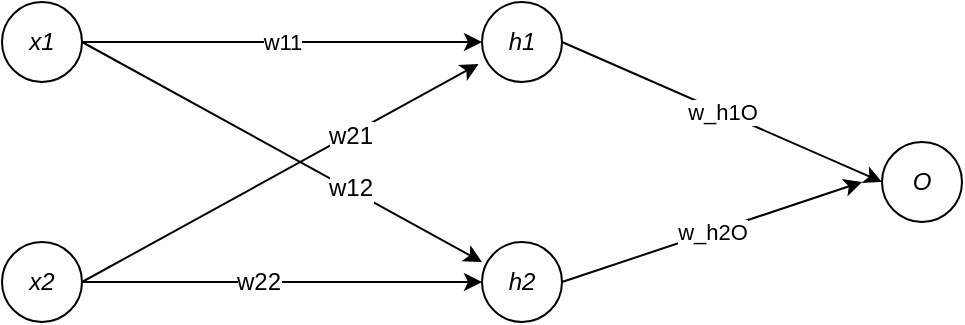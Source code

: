 <mxGraphModel dx="616" dy="673" grid="1" gridSize="10" guides="1" tooltips="1" connect="1" arrows="1" fold="1" page="1" pageScale="1" pageWidth="827" pageHeight="1169" background="#ffffff"><root><mxCell id="0"/><mxCell id="1" parent="0"/><mxCell id="8" value="w11" style="edgeStyle=orthogonalEdgeStyle;rounded=0;html=1;exitX=1;exitY=0.5;jettySize=auto;orthogonalLoop=1;" edge="1" parent="1" source="2" target="5"><mxGeometry relative="1" as="geometry"/></mxCell><mxCell id="13" style="edgeStyle=none;rounded=0;html=1;exitX=1;exitY=0.5;jettySize=auto;orthogonalLoop=1;" edge="1" parent="1" source="2"><mxGeometry relative="1" as="geometry"><mxPoint x="280" y="370" as="targetPoint"/></mxGeometry></mxCell><mxCell id="14" value="w12" style="text;html=1;resizable=0;points=[];align=center;verticalAlign=middle;labelBackgroundColor=#ffffff;" vertex="1" connectable="0" parent="13"><mxGeometry x="0.333" y="1" relative="1" as="geometry"><mxPoint as="offset"/></mxGeometry></mxCell><mxCell id="2" value="&lt;i&gt;x1&lt;/i&gt;" style="ellipse;whiteSpace=wrap;html=1;aspect=fixed;" vertex="1" parent="1"><mxGeometry x="40" y="240" width="40" height="40" as="geometry"/></mxCell><mxCell id="9" style="edgeStyle=orthogonalEdgeStyle;rounded=0;html=1;exitX=1;exitY=0.5;entryX=0;entryY=0.5;jettySize=auto;orthogonalLoop=1;" edge="1" parent="1" source="3" target="6"><mxGeometry relative="1" as="geometry"/></mxCell><mxCell id="10" value="w22" style="text;html=1;resizable=0;points=[];align=center;verticalAlign=middle;labelBackgroundColor=#ffffff;" vertex="1" connectable="0" parent="9"><mxGeometry x="-0.127" relative="1" as="geometry"><mxPoint as="offset"/></mxGeometry></mxCell><mxCell id="12" value="" style="rounded=0;html=1;exitX=1;exitY=0.5;jettySize=auto;orthogonalLoop=1;entryX=-0.043;entryY=0.776;entryPerimeter=0;" edge="1" parent="1" source="3" target="5"><mxGeometry relative="1" as="geometry"><mxPoint x="300" y="245" as="targetPoint"/><mxPoint x="100" y="365" as="sourcePoint"/></mxGeometry></mxCell><mxCell id="15" value="w21" style="text;html=1;resizable=0;points=[];align=center;verticalAlign=middle;labelBackgroundColor=#ffffff;" vertex="1" connectable="0" parent="12"><mxGeometry x="0.352" relative="1" as="geometry"><mxPoint as="offset"/></mxGeometry></mxCell><mxCell id="3" value="&lt;i&gt;x2&lt;/i&gt;" style="ellipse;whiteSpace=wrap;html=1;aspect=fixed;" vertex="1" parent="1"><mxGeometry x="40" y="360" width="40" height="40" as="geometry"/></mxCell><mxCell id="4" value="Text" style="text;html=1;resizable=0;points=[];autosize=1;align=left;verticalAlign=top;spacingTop=-4;" vertex="1" parent="1"><mxGeometry x="290" y="245" width="40" height="20" as="geometry"/></mxCell><mxCell id="16" value="w_h1O" style="edgeStyle=none;rounded=0;html=1;exitX=1;exitY=0.5;entryX=0;entryY=0.5;jettySize=auto;orthogonalLoop=1;" edge="1" parent="1" source="5" target="7"><mxGeometry relative="1" as="geometry"/></mxCell><mxCell id="5" value="&lt;i&gt;h1&lt;/i&gt;" style="ellipse;whiteSpace=wrap;html=1;aspect=fixed;" vertex="1" parent="1"><mxGeometry x="280" y="240" width="40" height="40" as="geometry"/></mxCell><mxCell id="17" value="w_h2O" style="edgeStyle=none;rounded=0;html=1;exitX=1;exitY=0.5;jettySize=auto;orthogonalLoop=1;" edge="1" parent="1" source="6"><mxGeometry relative="1" as="geometry"><mxPoint x="470" y="330" as="targetPoint"/></mxGeometry></mxCell><mxCell id="6" value="&lt;i&gt;h2&lt;/i&gt;" style="ellipse;whiteSpace=wrap;html=1;aspect=fixed;" vertex="1" parent="1"><mxGeometry x="280" y="360" width="40" height="40" as="geometry"/></mxCell><mxCell id="7" value="&lt;i&gt;O&lt;/i&gt;" style="ellipse;whiteSpace=wrap;html=1;aspect=fixed;" vertex="1" parent="1"><mxGeometry x="480" y="310" width="40" height="40" as="geometry"/></mxCell></root></mxGraphModel>